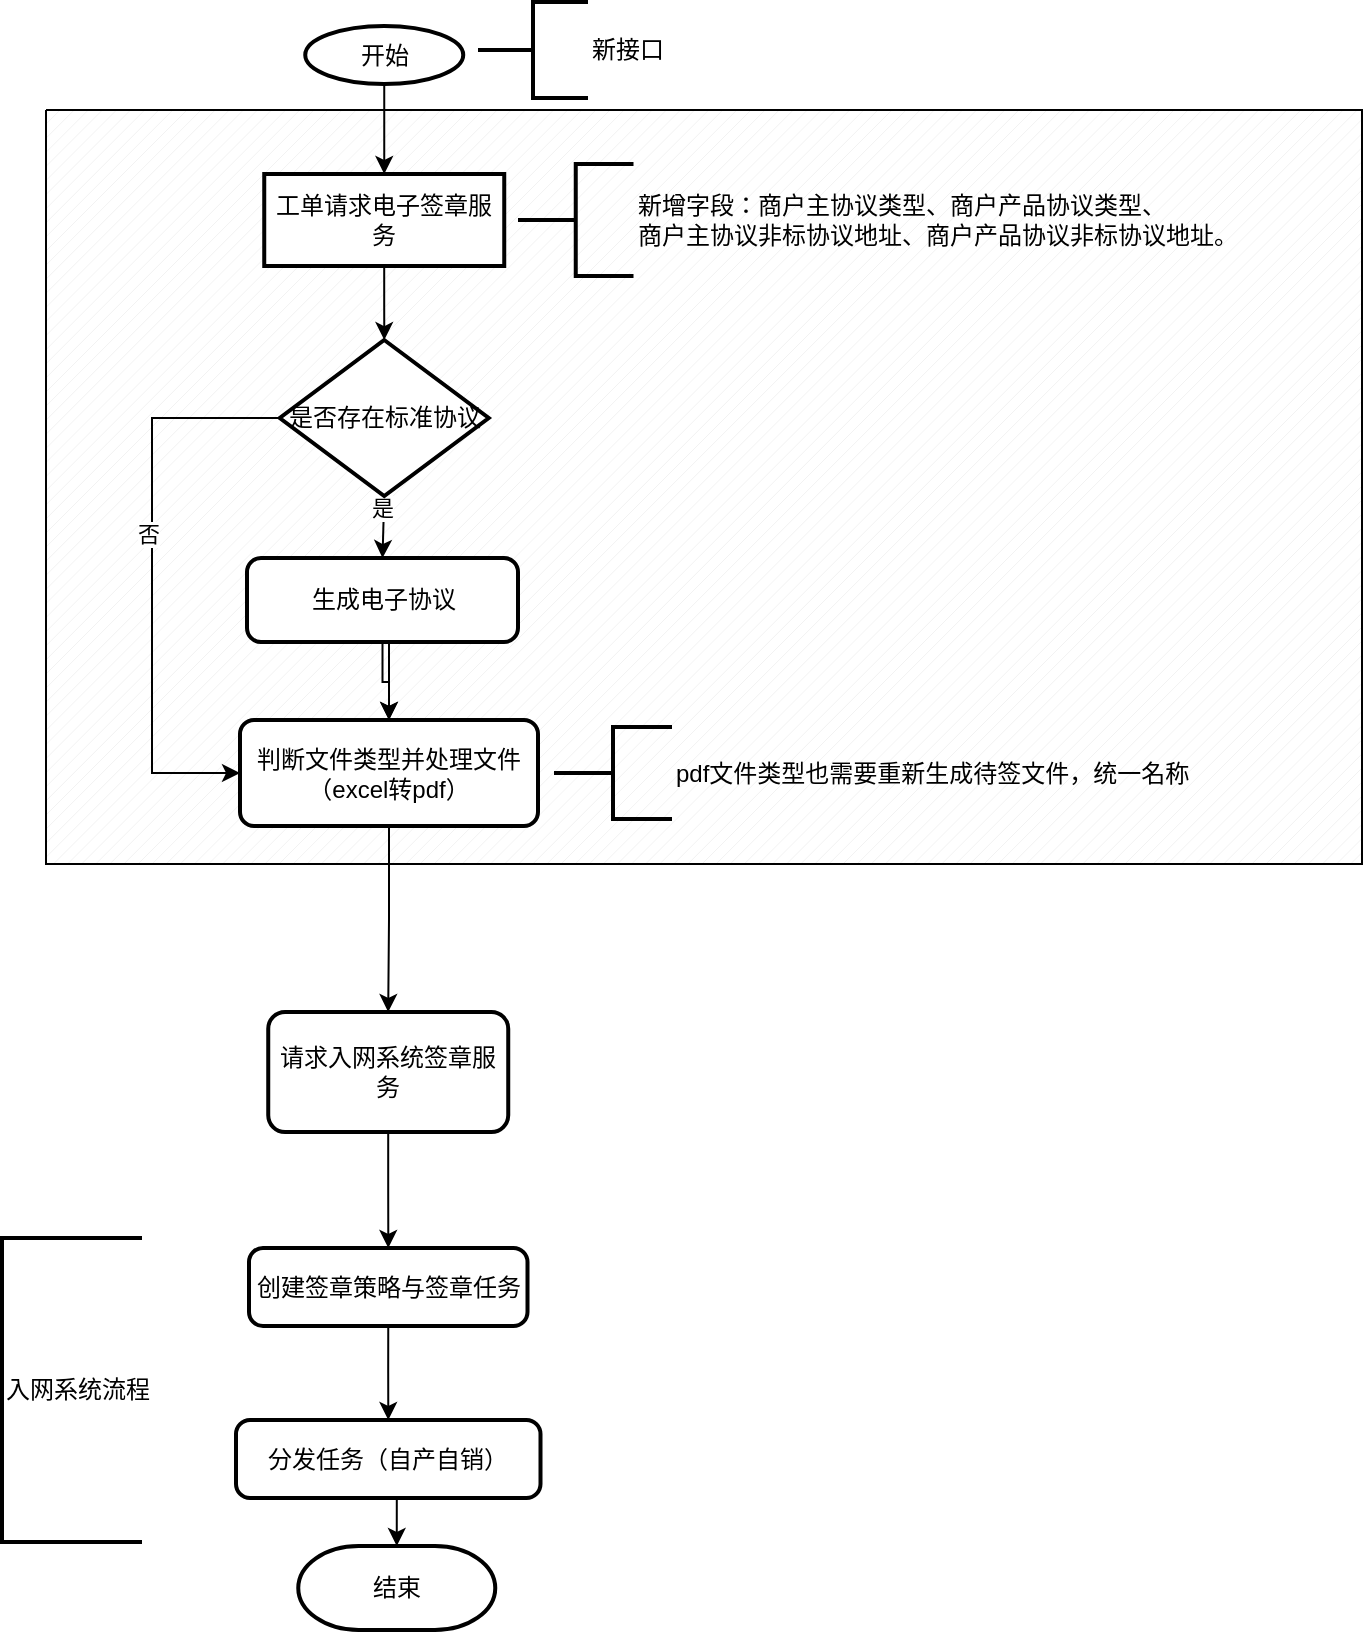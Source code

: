<mxfile version="13.8.2" type="github" pages="4">
  <diagram id="dC7ERs_KsX7YRwyWf4bW" name="第 1 页">
    <mxGraphModel dx="1607" dy="1316" grid="0" gridSize="10" guides="1" tooltips="1" connect="1" arrows="1" fold="1" page="0" pageScale="1" pageWidth="827" pageHeight="1169" math="0" shadow="0">
      <root>
        <mxCell id="0" />
        <mxCell id="1" parent="0" />
        <mxCell id="N24s0KkjB6KvL7zULQtI-17" value="" style="verticalLabelPosition=bottom;verticalAlign=top;html=1;shape=mxgraph.basic.patternFillRect;fillStyle=diag;step=5;fillStrokeWidth=0.2;fillStrokeColor=#dddddd;" vertex="1" parent="1">
          <mxGeometry x="-693" y="-638" width="658" height="377" as="geometry" />
        </mxCell>
        <mxCell id="N24s0KkjB6KvL7zULQtI-2" value="" style="edgeStyle=orthogonalEdgeStyle;rounded=0;orthogonalLoop=1;jettySize=auto;html=1;" edge="1" parent="1" source="A9l2X-kPcxTULMuwRRGQ-14" target="N24s0KkjB6KvL7zULQtI-1">
          <mxGeometry relative="1" as="geometry" />
        </mxCell>
        <mxCell id="A9l2X-kPcxTULMuwRRGQ-14" value="开始" style="strokeWidth=2;html=1;shape=mxgraph.flowchart.start_1;whiteSpace=wrap;" parent="1" vertex="1">
          <mxGeometry x="-563.38" y="-680" width="79" height="29" as="geometry" />
        </mxCell>
        <mxCell id="L_tjVN0O0y1tqJSVjDKW-2" style="edgeStyle=orthogonalEdgeStyle;rounded=0;orthogonalLoop=1;jettySize=auto;html=1;exitX=0.5;exitY=1;exitDx=0;exitDy=0;entryX=0.5;entryY=0;entryDx=0;entryDy=0;" parent="1" source="A9l2X-kPcxTULMuwRRGQ-16" target="L_tjVN0O0y1tqJSVjDKW-3" edge="1">
          <mxGeometry relative="1" as="geometry">
            <mxPoint x="-521" y="-341" as="targetPoint" />
          </mxGeometry>
        </mxCell>
        <mxCell id="N24s0KkjB6KvL7zULQtI-11" value="" style="edgeStyle=orthogonalEdgeStyle;rounded=0;orthogonalLoop=1;jettySize=auto;html=1;" edge="1" parent="1" source="A9l2X-kPcxTULMuwRRGQ-16" target="L_tjVN0O0y1tqJSVjDKW-3">
          <mxGeometry relative="1" as="geometry" />
        </mxCell>
        <mxCell id="A9l2X-kPcxTULMuwRRGQ-16" value="生成电子协议" style="rounded=1;whiteSpace=wrap;html=1;absoluteArcSize=1;arcSize=14;strokeWidth=2;" parent="1" vertex="1">
          <mxGeometry x="-592.5" y="-414" width="135.5" height="42" as="geometry" />
        </mxCell>
        <mxCell id="7nhvElqyJF3Kpoltb5MO-14" style="edgeStyle=orthogonalEdgeStyle;rounded=0;orthogonalLoop=1;jettySize=auto;html=1;exitX=0.5;exitY=1;exitDx=0;exitDy=0;" parent="1" source="A9l2X-kPcxTULMuwRRGQ-19" target="7nhvElqyJF3Kpoltb5MO-7" edge="1">
          <mxGeometry relative="1" as="geometry">
            <mxPoint x="-517.3" y="-92" as="targetPoint" />
          </mxGeometry>
        </mxCell>
        <mxCell id="A9l2X-kPcxTULMuwRRGQ-19" value="创建签章策略与签章任务" style="rounded=1;whiteSpace=wrap;html=1;absoluteArcSize=1;arcSize=14;strokeWidth=2;" parent="1" vertex="1">
          <mxGeometry x="-591.5" y="-69" width="139.25" height="39" as="geometry" />
        </mxCell>
        <mxCell id="7nhvElqyJF3Kpoltb5MO-9" style="edgeStyle=orthogonalEdgeStyle;rounded=0;orthogonalLoop=1;jettySize=auto;html=1;exitX=0.5;exitY=1;exitDx=0;exitDy=0;entryX=0.5;entryY=0;entryDx=0;entryDy=0;entryPerimeter=0;" parent="1" source="7nhvElqyJF3Kpoltb5MO-7" target="7nhvElqyJF3Kpoltb5MO-2" edge="1">
          <mxGeometry relative="1" as="geometry" />
        </mxCell>
        <mxCell id="7nhvElqyJF3Kpoltb5MO-7" value="分发任务（自产自销）" style="rounded=1;whiteSpace=wrap;html=1;absoluteArcSize=1;arcSize=14;strokeWidth=2;" parent="1" vertex="1">
          <mxGeometry x="-598" y="17" width="152.25" height="39" as="geometry" />
        </mxCell>
        <mxCell id="7nhvElqyJF3Kpoltb5MO-2" value="结束" style="strokeWidth=2;html=1;shape=mxgraph.flowchart.terminator;whiteSpace=wrap;" parent="1" vertex="1">
          <mxGeometry x="-566.87" y="80" width="98.5" height="42" as="geometry" />
        </mxCell>
        <mxCell id="G9lqbyqdPklpJcWqyjPO-2" value="" style="edgeStyle=orthogonalEdgeStyle;rounded=0;orthogonalLoop=1;jettySize=auto;html=1;" edge="1" parent="1" source="L_tjVN0O0y1tqJSVjDKW-3" target="G9lqbyqdPklpJcWqyjPO-1">
          <mxGeometry relative="1" as="geometry" />
        </mxCell>
        <mxCell id="L_tjVN0O0y1tqJSVjDKW-3" value="判断文件类型并处理文件（excel转pdf）" style="rounded=1;whiteSpace=wrap;html=1;absoluteArcSize=1;arcSize=14;strokeWidth=2;" parent="1" vertex="1">
          <mxGeometry x="-596" y="-333" width="149" height="53" as="geometry" />
        </mxCell>
        <mxCell id="L_tjVN0O0y1tqJSVjDKW-5" value="入网系统流程" style="strokeWidth=2;html=1;shape=mxgraph.flowchart.annotation_1;align=left;pointerEvents=1;" parent="1" vertex="1">
          <mxGeometry x="-715" y="-74" width="70" height="152" as="geometry" />
        </mxCell>
        <mxCell id="N24s0KkjB6KvL7zULQtI-8" value="" style="edgeStyle=orthogonalEdgeStyle;rounded=0;orthogonalLoop=1;jettySize=auto;html=1;" edge="1" parent="1" source="N24s0KkjB6KvL7zULQtI-1" target="N24s0KkjB6KvL7zULQtI-7">
          <mxGeometry relative="1" as="geometry" />
        </mxCell>
        <mxCell id="N24s0KkjB6KvL7zULQtI-1" value="工单请求电子签章服务" style="whiteSpace=wrap;html=1;strokeWidth=2;" vertex="1" parent="1">
          <mxGeometry x="-583.88" y="-606" width="120" height="46" as="geometry" />
        </mxCell>
        <mxCell id="N24s0KkjB6KvL7zULQtI-3" value="新增字段：商户主协议类型、商户产品协议类型、&lt;br&gt;商户主协议非标协议地址、商户产品协议非标协议地址。" style="strokeWidth=2;html=1;shape=mxgraph.flowchart.annotation_2;align=left;labelPosition=right;pointerEvents=1;" vertex="1" parent="1">
          <mxGeometry x="-457" y="-611" width="57.75" height="56" as="geometry" />
        </mxCell>
        <mxCell id="N24s0KkjB6KvL7zULQtI-12" style="edgeStyle=orthogonalEdgeStyle;rounded=0;orthogonalLoop=1;jettySize=auto;html=1;exitX=0.5;exitY=1;exitDx=0;exitDy=0;entryX=0.5;entryY=0;entryDx=0;entryDy=0;" edge="1" parent="1" source="N24s0KkjB6KvL7zULQtI-7" target="A9l2X-kPcxTULMuwRRGQ-16">
          <mxGeometry relative="1" as="geometry" />
        </mxCell>
        <mxCell id="N24s0KkjB6KvL7zULQtI-13" value="是" style="edgeLabel;html=1;align=center;verticalAlign=middle;resizable=0;points=[];" vertex="1" connectable="0" parent="N24s0KkjB6KvL7zULQtI-12">
          <mxGeometry x="0.028" y="-10" relative="1" as="geometry">
            <mxPoint x="9" y="-10" as="offset" />
          </mxGeometry>
        </mxCell>
        <mxCell id="N24s0KkjB6KvL7zULQtI-14" style="edgeStyle=orthogonalEdgeStyle;rounded=0;orthogonalLoop=1;jettySize=auto;html=1;exitX=0;exitY=0.5;exitDx=0;exitDy=0;entryX=0;entryY=0.5;entryDx=0;entryDy=0;" edge="1" parent="1" source="N24s0KkjB6KvL7zULQtI-7" target="L_tjVN0O0y1tqJSVjDKW-3">
          <mxGeometry relative="1" as="geometry">
            <Array as="points">
              <mxPoint x="-640" y="-484" />
              <mxPoint x="-640" y="-306" />
            </Array>
          </mxGeometry>
        </mxCell>
        <mxCell id="N24s0KkjB6KvL7zULQtI-15" value="否" style="edgeLabel;html=1;align=center;verticalAlign=middle;resizable=0;points=[];" vertex="1" connectable="0" parent="N24s0KkjB6KvL7zULQtI-14">
          <mxGeometry x="-0.15" y="-2" relative="1" as="geometry">
            <mxPoint as="offset" />
          </mxGeometry>
        </mxCell>
        <mxCell id="N24s0KkjB6KvL7zULQtI-7" value="是否存在标准协议" style="rhombus;whiteSpace=wrap;html=1;strokeWidth=2;" vertex="1" parent="1">
          <mxGeometry x="-576.13" y="-523" width="104.5" height="78" as="geometry" />
        </mxCell>
        <mxCell id="G9lqbyqdPklpJcWqyjPO-3" value="" style="edgeStyle=orthogonalEdgeStyle;rounded=0;orthogonalLoop=1;jettySize=auto;html=1;" edge="1" parent="1" source="G9lqbyqdPklpJcWqyjPO-1" target="A9l2X-kPcxTULMuwRRGQ-19">
          <mxGeometry relative="1" as="geometry" />
        </mxCell>
        <mxCell id="G9lqbyqdPklpJcWqyjPO-1" value="&lt;span&gt;请求入网系统签章服务&lt;/span&gt;" style="whiteSpace=wrap;html=1;rounded=1;strokeWidth=2;arcSize=14;" vertex="1" parent="1">
          <mxGeometry x="-581.88" y="-187" width="120" height="60" as="geometry" />
        </mxCell>
        <mxCell id="bTAx-vswk47IbSWi_Qh7-1" value="pdf文件类型也需要重新生成待签文件，统一名称" style="strokeWidth=2;html=1;shape=mxgraph.flowchart.annotation_2;align=left;labelPosition=right;pointerEvents=1;" vertex="1" parent="1">
          <mxGeometry x="-439" y="-329.5" width="59" height="46" as="geometry" />
        </mxCell>
        <mxCell id="o8VE3fKB-X2RX6FLNpNn-1" value="新接口" style="strokeWidth=2;html=1;shape=mxgraph.flowchart.annotation_2;align=left;labelPosition=right;pointerEvents=1;" vertex="1" parent="1">
          <mxGeometry x="-477" y="-692" width="55" height="48" as="geometry" />
        </mxCell>
      </root>
    </mxGraphModel>
  </diagram>
  <diagram id="HSTl8rCPqUUUAMuSzrUK" name="第 2 页">
    <mxGraphModel dx="1607" dy="916" grid="0" gridSize="10" guides="1" tooltips="1" connect="1" arrows="1" fold="1" page="0" pageScale="1" pageWidth="827" pageHeight="1169" math="0" shadow="0">
      <root>
        <mxCell id="5hIjUUMDCdC22Jssn7QL-0" />
        <mxCell id="5hIjUUMDCdC22Jssn7QL-1" parent="5hIjUUMDCdC22Jssn7QL-0" />
        <mxCell id="xArho4_yJg9167rC3D17-4" value="" style="edgeStyle=orthogonalEdgeStyle;rounded=0;orthogonalLoop=1;jettySize=auto;html=1;" parent="5hIjUUMDCdC22Jssn7QL-1" source="HGVK_I1m-pccEnRoOs7e-0" target="xArho4_yJg9167rC3D17-3" edge="1">
          <mxGeometry relative="1" as="geometry" />
        </mxCell>
        <mxCell id="HGVK_I1m-pccEnRoOs7e-0" value="接收任务回调" style="rounded=1;whiteSpace=wrap;html=1;absoluteArcSize=1;arcSize=14;strokeWidth=2;" parent="5hIjUUMDCdC22Jssn7QL-1" vertex="1">
          <mxGeometry x="-588.75" y="-136" width="134.5" height="34" as="geometry" />
        </mxCell>
        <mxCell id="xArho4_yJg9167rC3D17-6" value="" style="edgeStyle=orthogonalEdgeStyle;rounded=0;orthogonalLoop=1;jettySize=auto;html=1;" parent="5hIjUUMDCdC22Jssn7QL-1" source="xArho4_yJg9167rC3D17-3" target="xArho4_yJg9167rC3D17-5" edge="1">
          <mxGeometry relative="1" as="geometry" />
        </mxCell>
        <mxCell id="xArho4_yJg9167rC3D17-3" value="处理图片转为PDF" style="rounded=1;whiteSpace=wrap;html=1;absoluteArcSize=1;arcSize=14;strokeWidth=2;" parent="5hIjUUMDCdC22Jssn7QL-1" vertex="1">
          <mxGeometry x="-588.75" y="-83" width="134.5" height="34" as="geometry" />
        </mxCell>
        <mxCell id="xArho4_yJg9167rC3D17-10" style="edgeStyle=orthogonalEdgeStyle;rounded=0;orthogonalLoop=1;jettySize=auto;html=1;exitX=0.5;exitY=1;exitDx=0;exitDy=0;entryX=0.5;entryY=0;entryDx=0;entryDy=0;entryPerimeter=0;" parent="5hIjUUMDCdC22Jssn7QL-1" source="xArho4_yJg9167rC3D17-5" target="xArho4_yJg9167rC3D17-9" edge="1">
          <mxGeometry relative="1" as="geometry" />
        </mxCell>
        <mxCell id="xArho4_yJg9167rC3D17-5" value="发起电子签章" style="rounded=1;whiteSpace=wrap;html=1;absoluteArcSize=1;arcSize=14;strokeWidth=2;" parent="5hIjUUMDCdC22Jssn7QL-1" vertex="1">
          <mxGeometry x="-588.75" y="-32" width="134.5" height="34" as="geometry" />
        </mxCell>
        <mxCell id="xArho4_yJg9167rC3D17-15" style="edgeStyle=orthogonalEdgeStyle;rounded=0;orthogonalLoop=1;jettySize=auto;html=1;exitX=0.5;exitY=1;exitDx=0;exitDy=0;entryX=0.5;entryY=0;entryDx=0;entryDy=0;entryPerimeter=0;" parent="5hIjUUMDCdC22Jssn7QL-1" source="HGVK_I1m-pccEnRoOs7e-2" target="HGVK_I1m-pccEnRoOs7e-7" edge="1">
          <mxGeometry relative="1" as="geometry" />
        </mxCell>
        <mxCell id="HGVK_I1m-pccEnRoOs7e-2" value="通知商户进行签章" style="rounded=1;whiteSpace=wrap;html=1;absoluteArcSize=1;arcSize=14;strokeWidth=2;" parent="5hIjUUMDCdC22Jssn7QL-1" vertex="1">
          <mxGeometry x="-585.75" y="179" width="123.5" height="34" as="geometry" />
        </mxCell>
        <mxCell id="HGVK_I1m-pccEnRoOs7e-7" value="结束" style="strokeWidth=2;html=1;shape=mxgraph.flowchart.terminator;whiteSpace=wrap;" parent="5hIjUUMDCdC22Jssn7QL-1" vertex="1">
          <mxGeometry x="-564.62" y="252" width="80.49" height="34" as="geometry" />
        </mxCell>
        <mxCell id="xArho4_yJg9167rC3D17-1" style="edgeStyle=orthogonalEdgeStyle;rounded=0;orthogonalLoop=1;jettySize=auto;html=1;exitX=0.5;exitY=1;exitDx=0;exitDy=0;exitPerimeter=0;entryX=0.5;entryY=0;entryDx=0;entryDy=0;" parent="5hIjUUMDCdC22Jssn7QL-1" source="xArho4_yJg9167rC3D17-0" target="HGVK_I1m-pccEnRoOs7e-0" edge="1">
          <mxGeometry relative="1" as="geometry" />
        </mxCell>
        <mxCell id="xArho4_yJg9167rC3D17-0" value="开始" style="strokeWidth=2;html=1;shape=mxgraph.flowchart.start_1;whiteSpace=wrap;" parent="5hIjUUMDCdC22Jssn7QL-1" vertex="1">
          <mxGeometry x="-574" y="-226" width="100" height="60" as="geometry" />
        </mxCell>
        <mxCell id="xArho4_yJg9167rC3D17-11" style="edgeStyle=orthogonalEdgeStyle;rounded=0;orthogonalLoop=1;jettySize=auto;html=1;exitX=0.5;exitY=1;exitDx=0;exitDy=0;exitPerimeter=0;entryX=0.5;entryY=0;entryDx=0;entryDy=0;" parent="5hIjUUMDCdC22Jssn7QL-1" source="xArho4_yJg9167rC3D17-9" target="HGVK_I1m-pccEnRoOs7e-2" edge="1">
          <mxGeometry relative="1" as="geometry" />
        </mxCell>
        <mxCell id="xArho4_yJg9167rC3D17-12" value="是" style="edgeLabel;html=1;align=center;verticalAlign=middle;resizable=0;points=[];" parent="xArho4_yJg9167rC3D17-11" vertex="1" connectable="0">
          <mxGeometry x="-0.179" relative="1" as="geometry">
            <mxPoint as="offset" />
          </mxGeometry>
        </mxCell>
        <mxCell id="xArho4_yJg9167rC3D17-13" style="edgeStyle=orthogonalEdgeStyle;rounded=0;orthogonalLoop=1;jettySize=auto;html=1;entryX=1;entryY=0.5;entryDx=0;entryDy=0;entryPerimeter=0;" parent="5hIjUUMDCdC22Jssn7QL-1" source="xArho4_yJg9167rC3D17-9" target="HGVK_I1m-pccEnRoOs7e-7" edge="1">
          <mxGeometry relative="1" as="geometry">
            <Array as="points">
              <mxPoint x="-392" y="80" />
              <mxPoint x="-392" y="269" />
            </Array>
          </mxGeometry>
        </mxCell>
        <mxCell id="xArho4_yJg9167rC3D17-14" value="否" style="edgeLabel;html=1;align=center;verticalAlign=middle;resizable=0;points=[];" parent="xArho4_yJg9167rC3D17-13" vertex="1" connectable="0">
          <mxGeometry x="-0.229" y="-1" relative="1" as="geometry">
            <mxPoint y="1" as="offset" />
          </mxGeometry>
        </mxCell>
        <mxCell id="xArho4_yJg9167rC3D17-9" value="校验是否所有信息均发送到电子签章" style="strokeWidth=2;html=1;shape=mxgraph.flowchart.decision;whiteSpace=wrap;" parent="5hIjUUMDCdC22Jssn7QL-1" vertex="1">
          <mxGeometry x="-636.75" y="19" width="224.75" height="121" as="geometry" />
        </mxCell>
        <mxCell id="oLNZdMQnflppRLUzRSQl-0" value="入网系统处理" style="strokeWidth=2;html=1;shape=mxgraph.flowchart.annotation_1;align=left;pointerEvents=1;" parent="5hIjUUMDCdC22Jssn7QL-1" vertex="1">
          <mxGeometry x="-786" y="-189" width="68" height="470" as="geometry" />
        </mxCell>
      </root>
    </mxGraphModel>
  </diagram>
  <diagram id="urYMugdTOw1wgWeMGJ8X" name="第 3 页">
    <mxGraphModel dx="807" dy="516" grid="0" gridSize="10" guides="1" tooltips="1" connect="1" arrows="1" fold="1" page="0" pageScale="1" pageWidth="827" pageHeight="1169" math="0" shadow="0">
      <root>
        <mxCell id="bFEGX2ZAS9HwVzrHLtPh-0" />
        <mxCell id="bFEGX2ZAS9HwVzrHLtPh-1" parent="bFEGX2ZAS9HwVzrHLtPh-0" />
        <mxCell id="bFEGX2ZAS9HwVzrHLtPh-4" value="" style="edgeStyle=orthogonalEdgeStyle;rounded=0;orthogonalLoop=1;jettySize=auto;html=1;entryX=0.5;entryY=0;entryDx=0;entryDy=0;" parent="bFEGX2ZAS9HwVzrHLtPh-1" source="bFEGX2ZAS9HwVzrHLtPh-2" target="bFEGX2ZAS9HwVzrHLtPh-5" edge="1">
          <mxGeometry relative="1" as="geometry">
            <mxPoint x="401" y="175" as="targetPoint" />
          </mxGeometry>
        </mxCell>
        <mxCell id="bFEGX2ZAS9HwVzrHLtPh-2" value="开始" style="strokeWidth=2;html=1;shape=mxgraph.flowchart.start_1;whiteSpace=wrap;" parent="bFEGX2ZAS9HwVzrHLtPh-1" vertex="1">
          <mxGeometry x="349" y="27" width="100" height="60" as="geometry" />
        </mxCell>
        <mxCell id="bFEGX2ZAS9HwVzrHLtPh-6" style="edgeStyle=orthogonalEdgeStyle;rounded=0;orthogonalLoop=1;jettySize=auto;html=1;exitX=0.5;exitY=1;exitDx=0;exitDy=0;entryX=0.5;entryY=0;entryDx=0;entryDy=0;entryPerimeter=0;" parent="bFEGX2ZAS9HwVzrHLtPh-1" source="bFEGX2ZAS9HwVzrHLtPh-5" target="bFEGX2ZAS9HwVzrHLtPh-7" edge="1">
          <mxGeometry relative="1" as="geometry">
            <mxPoint x="399" y="196" as="targetPoint" />
          </mxGeometry>
        </mxCell>
        <mxCell id="bFEGX2ZAS9HwVzrHLtPh-5" value="接受电子签章任务回调" style="rounded=1;whiteSpace=wrap;html=1;absoluteArcSize=1;arcSize=14;strokeWidth=2;" parent="bFEGX2ZAS9HwVzrHLtPh-1" vertex="1">
          <mxGeometry x="314" y="115" width="169" height="49" as="geometry" />
        </mxCell>
        <mxCell id="bFEGX2ZAS9HwVzrHLtPh-14" style="edgeStyle=orthogonalEdgeStyle;rounded=0;orthogonalLoop=1;jettySize=auto;html=1;entryX=1;entryY=0.5;entryDx=0;entryDy=0;entryPerimeter=0;" parent="bFEGX2ZAS9HwVzrHLtPh-1" source="bFEGX2ZAS9HwVzrHLtPh-7" target="bFEGX2ZAS9HwVzrHLtPh-12" edge="1">
          <mxGeometry relative="1" as="geometry">
            <Array as="points">
              <mxPoint x="523" y="225" />
              <mxPoint x="523" y="570" />
            </Array>
          </mxGeometry>
        </mxCell>
        <mxCell id="bFEGX2ZAS9HwVzrHLtPh-16" value="否" style="edgeLabel;html=1;align=center;verticalAlign=middle;resizable=0;points=[];" parent="bFEGX2ZAS9HwVzrHLtPh-14" vertex="1" connectable="0">
          <mxGeometry x="-0.322" relative="1" as="geometry">
            <mxPoint as="offset" />
          </mxGeometry>
        </mxCell>
        <mxCell id="vsISfAW7cuweR3wvBt5o-0" style="edgeStyle=orthogonalEdgeStyle;rounded=0;orthogonalLoop=1;jettySize=auto;html=1;exitX=0.5;exitY=1;exitDx=0;exitDy=0;exitPerimeter=0;entryX=0.5;entryY=0;entryDx=0;entryDy=0;" parent="bFEGX2ZAS9HwVzrHLtPh-1" source="bFEGX2ZAS9HwVzrHLtPh-7" target="vsISfAW7cuweR3wvBt5o-1" edge="1">
          <mxGeometry relative="1" as="geometry">
            <mxPoint x="401" y="291" as="targetPoint" />
          </mxGeometry>
        </mxCell>
        <mxCell id="vsISfAW7cuweR3wvBt5o-2" value="是" style="edgeLabel;html=1;align=center;verticalAlign=middle;resizable=0;points=[];" parent="vsISfAW7cuweR3wvBt5o-0" vertex="1" connectable="0">
          <mxGeometry x="-0.5" relative="1" as="geometry">
            <mxPoint as="offset" />
          </mxGeometry>
        </mxCell>
        <mxCell id="bFEGX2ZAS9HwVzrHLtPh-7" value="是否所有文件都已签署" style="strokeWidth=2;html=1;shape=mxgraph.flowchart.decision;whiteSpace=wrap;" parent="bFEGX2ZAS9HwVzrHLtPh-1" vertex="1">
          <mxGeometry x="298.75" y="184" width="204.25" height="81" as="geometry" />
        </mxCell>
        <mxCell id="vsISfAW7cuweR3wvBt5o-7" style="edgeStyle=orthogonalEdgeStyle;rounded=0;orthogonalLoop=1;jettySize=auto;html=1;exitX=0.5;exitY=1;exitDx=0;exitDy=0;" parent="bFEGX2ZAS9HwVzrHLtPh-1" source="bFEGX2ZAS9HwVzrHLtPh-9" target="vsISfAW7cuweR3wvBt5o-8" edge="1">
          <mxGeometry relative="1" as="geometry">
            <mxPoint x="401" y="448" as="targetPoint" />
          </mxGeometry>
        </mxCell>
        <mxCell id="bFEGX2ZAS9HwVzrHLtPh-9" value="通知业务管理系统" style="rounded=1;whiteSpace=wrap;html=1;absoluteArcSize=1;arcSize=14;strokeWidth=2;" parent="bFEGX2ZAS9HwVzrHLtPh-1" vertex="1">
          <mxGeometry x="352.88" y="375" width="96" height="46" as="geometry" />
        </mxCell>
        <mxCell id="bFEGX2ZAS9HwVzrHLtPh-12" value="结束" style="strokeWidth=2;html=1;shape=mxgraph.flowchart.terminator;whiteSpace=wrap;" parent="bFEGX2ZAS9HwVzrHLtPh-1" vertex="1">
          <mxGeometry x="350.88" y="540" width="100" height="60" as="geometry" />
        </mxCell>
        <mxCell id="vsISfAW7cuweR3wvBt5o-3" style="edgeStyle=orthogonalEdgeStyle;rounded=0;orthogonalLoop=1;jettySize=auto;html=1;exitX=0.5;exitY=1;exitDx=0;exitDy=0;entryX=0.5;entryY=0;entryDx=0;entryDy=0;" parent="bFEGX2ZAS9HwVzrHLtPh-1" source="vsISfAW7cuweR3wvBt5o-1" target="bFEGX2ZAS9HwVzrHLtPh-9" edge="1">
          <mxGeometry relative="1" as="geometry" />
        </mxCell>
        <mxCell id="vsISfAW7cuweR3wvBt5o-1" value="通知商户" style="rounded=1;whiteSpace=wrap;html=1;absoluteArcSize=1;arcSize=14;strokeWidth=2;" parent="bFEGX2ZAS9HwVzrHLtPh-1" vertex="1">
          <mxGeometry x="343.5" y="297" width="115" height="43" as="geometry" />
        </mxCell>
        <mxCell id="vsISfAW7cuweR3wvBt5o-6" value="入网系统流程" style="strokeWidth=2;html=1;shape=mxgraph.flowchart.annotation_1;align=left;pointerEvents=1;" parent="bFEGX2ZAS9HwVzrHLtPh-1" vertex="1">
          <mxGeometry x="211.75" y="117" width="87" height="308" as="geometry" />
        </mxCell>
        <mxCell id="vsISfAW7cuweR3wvBt5o-9" style="edgeStyle=orthogonalEdgeStyle;rounded=0;orthogonalLoop=1;jettySize=auto;html=1;exitX=0.5;exitY=1;exitDx=0;exitDy=0;" parent="bFEGX2ZAS9HwVzrHLtPh-1" source="vsISfAW7cuweR3wvBt5o-8" target="bFEGX2ZAS9HwVzrHLtPh-12" edge="1">
          <mxGeometry relative="1" as="geometry" />
        </mxCell>
        <mxCell id="vsISfAW7cuweR3wvBt5o-8" value="业务管理系统激活工单系统" style="rounded=1;whiteSpace=wrap;html=1;absoluteArcSize=1;arcSize=14;strokeWidth=2;" parent="bFEGX2ZAS9HwVzrHLtPh-1" vertex="1">
          <mxGeometry x="351" y="457" width="98" height="34" as="geometry" />
        </mxCell>
        <mxCell id="vsISfAW7cuweR3wvBt5o-10" value="业务管理系统流程" style="strokeWidth=2;html=1;shape=mxgraph.flowchart.annotation_1;align=left;pointerEvents=1;" parent="bFEGX2ZAS9HwVzrHLtPh-1" vertex="1">
          <mxGeometry x="211.75" y="450" width="57" height="59" as="geometry" />
        </mxCell>
      </root>
    </mxGraphModel>
  </diagram>
  <diagram id="DFvq430_VK5fGlHuHcsA" name="第 4 页">
    <mxGraphModel dx="807" dy="516" grid="1" gridSize="10" guides="1" tooltips="1" connect="1" arrows="1" fold="1" page="1" pageScale="1" pageWidth="827" pageHeight="1169" math="0" shadow="0">
      <root>
        <mxCell id="x7Q1K-Qua_We4emeSfi--0" />
        <mxCell id="x7Q1K-Qua_We4emeSfi--1" parent="x7Q1K-Qua_We4emeSfi--0" />
        <mxCell id="scxnTMkl6nBXfbAguXaJ-2" value="" style="edgeStyle=orthogonalEdgeStyle;rounded=0;orthogonalLoop=1;jettySize=auto;html=1;" edge="1" parent="x7Q1K-Qua_We4emeSfi--1" source="scxnTMkl6nBXfbAguXaJ-0" target="scxnTMkl6nBXfbAguXaJ-1">
          <mxGeometry relative="1" as="geometry" />
        </mxCell>
        <mxCell id="scxnTMkl6nBXfbAguXaJ-0" value="开始" style="strokeWidth=2;html=1;shape=mxgraph.flowchart.start_1;whiteSpace=wrap;" vertex="1" parent="x7Q1K-Qua_We4emeSfi--1">
          <mxGeometry x="320" y="40" width="100" height="60" as="geometry" />
        </mxCell>
        <mxCell id="scxnTMkl6nBXfbAguXaJ-4" value="" style="edgeStyle=orthogonalEdgeStyle;rounded=0;orthogonalLoop=1;jettySize=auto;html=1;" edge="1" parent="x7Q1K-Qua_We4emeSfi--1" source="scxnTMkl6nBXfbAguXaJ-1" target="scxnTMkl6nBXfbAguXaJ-3">
          <mxGeometry relative="1" as="geometry" />
        </mxCell>
        <mxCell id="scxnTMkl6nBXfbAguXaJ-1" value="接收入网电子签章成功后的回调" style="whiteSpace=wrap;html=1;strokeWidth=2;" vertex="1" parent="x7Q1K-Qua_We4emeSfi--1">
          <mxGeometry x="310" y="130" width="120" height="60" as="geometry" />
        </mxCell>
        <mxCell id="JfiCN1zu837a3bmqX-Kw-1" value="" style="edgeStyle=orthogonalEdgeStyle;rounded=0;orthogonalLoop=1;jettySize=auto;html=1;" edge="1" parent="x7Q1K-Qua_We4emeSfi--1" source="scxnTMkl6nBXfbAguXaJ-3" target="JfiCN1zu837a3bmqX-Kw-0">
          <mxGeometry relative="1" as="geometry" />
        </mxCell>
        <mxCell id="scxnTMkl6nBXfbAguXaJ-3" value="处理已签章url，组装参数" style="whiteSpace=wrap;html=1;strokeWidth=2;" vertex="1" parent="x7Q1K-Qua_We4emeSfi--1">
          <mxGeometry x="310" y="220" width="120" height="60" as="geometry" />
        </mxCell>
        <mxCell id="JfiCN1zu837a3bmqX-Kw-3" value="" style="edgeStyle=orthogonalEdgeStyle;rounded=0;orthogonalLoop=1;jettySize=auto;html=1;" edge="1" parent="x7Q1K-Qua_We4emeSfi--1" source="JfiCN1zu837a3bmqX-Kw-0" target="JfiCN1zu837a3bmqX-Kw-2">
          <mxGeometry relative="1" as="geometry" />
        </mxCell>
        <mxCell id="JfiCN1zu837a3bmqX-Kw-0" value="唤醒工单" style="whiteSpace=wrap;html=1;strokeWidth=2;" vertex="1" parent="x7Q1K-Qua_We4emeSfi--1">
          <mxGeometry x="310" y="310" width="120" height="60" as="geometry" />
        </mxCell>
        <mxCell id="JfiCN1zu837a3bmqX-Kw-2" value="结束" style="ellipse;whiteSpace=wrap;html=1;strokeWidth=2;" vertex="1" parent="x7Q1K-Qua_We4emeSfi--1">
          <mxGeometry x="310" y="400" width="120" height="80" as="geometry" />
        </mxCell>
        <mxCell id="JfiCN1zu837a3bmqX-Kw-4" value="新接口" style="strokeWidth=2;html=1;shape=mxgraph.flowchart.annotation_2;align=left;labelPosition=right;pointerEvents=1;" vertex="1" parent="x7Q1K-Qua_We4emeSfi--1">
          <mxGeometry x="500" y="30" width="50" height="100" as="geometry" />
        </mxCell>
      </root>
    </mxGraphModel>
  </diagram>
</mxfile>

